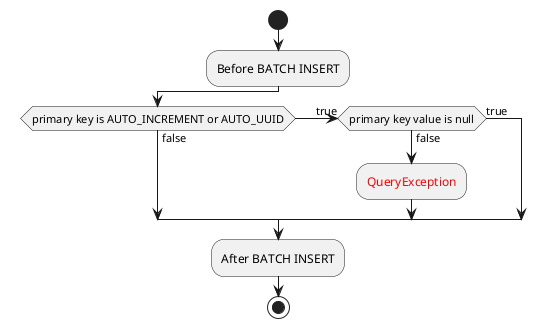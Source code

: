 @startuml
start
    :Before BATCH INSERT;
if (primary key is AUTO_INCREMENT or AUTO_UUID) then(false)
(true) elseif(primary key value is null) then(false)
    :<color:red>QueryException;
else (true)
endif
:After BATCH INSERT;
stop
@enduml
